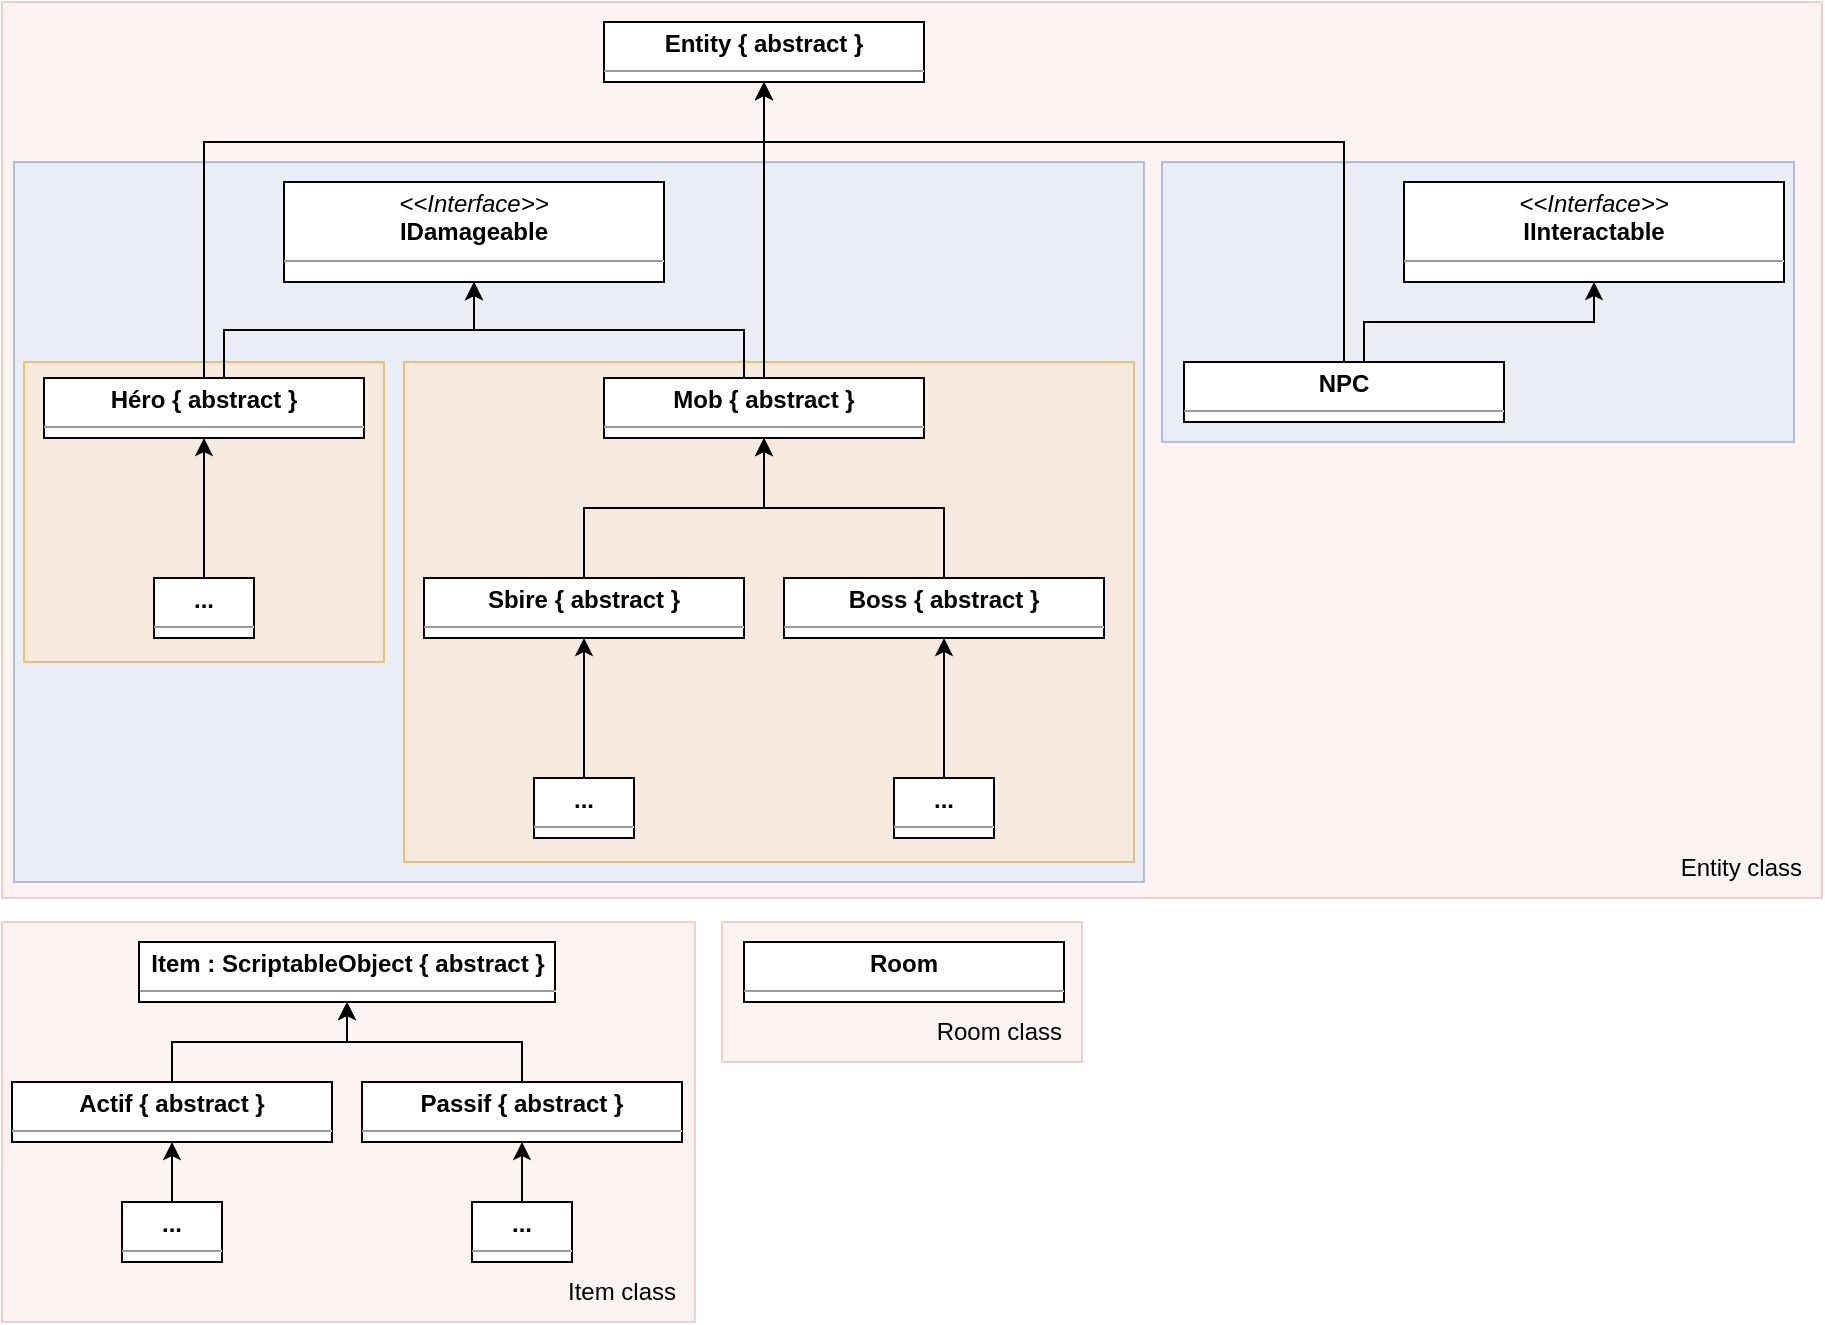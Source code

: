 <mxfile version="22.1.11" type="device">
  <diagram name="Page-1" id="e3btm0OC4dimI9vTf5fZ">
    <mxGraphModel dx="1766" dy="743" grid="1" gridSize="10" guides="1" tooltips="1" connect="1" arrows="1" fold="1" page="0" pageScale="1" pageWidth="827" pageHeight="1169" math="0" shadow="0">
      <root>
        <mxCell id="0" />
        <mxCell id="1" parent="0" />
        <mxCell id="79uxCP8dQ2o5qbtsnjEf-32" value="" style="rounded=0;whiteSpace=wrap;html=1;fillColor=#f8cecc;strokeColor=#b85450;opacity=25;" vertex="1" parent="1">
          <mxGeometry x="-40" y="510" width="346.5" height="200" as="geometry" />
        </mxCell>
        <mxCell id="79uxCP8dQ2o5qbtsnjEf-20" value="" style="rounded=0;whiteSpace=wrap;html=1;fillColor=#f8cecc;strokeColor=#b85450;opacity=25;" vertex="1" parent="1">
          <mxGeometry x="320" y="510" width="180" height="70" as="geometry" />
        </mxCell>
        <mxCell id="79uxCP8dQ2o5qbtsnjEf-15" value="" style="rounded=0;whiteSpace=wrap;html=1;fillColor=#f8cecc;strokeColor=#b85450;opacity=25;" vertex="1" parent="1">
          <mxGeometry x="-40" y="50" width="910" height="448" as="geometry" />
        </mxCell>
        <mxCell id="79uxCP8dQ2o5qbtsnjEf-18" value="" style="rounded=0;whiteSpace=wrap;html=1;fillColor=#dae8fc;strokeColor=#6c8ebf;opacity=50;" vertex="1" parent="1">
          <mxGeometry x="540" y="130" width="316" height="140" as="geometry" />
        </mxCell>
        <mxCell id="79uxCP8dQ2o5qbtsnjEf-9" value="" style="rounded=0;whiteSpace=wrap;html=1;fillColor=#dae8fc;strokeColor=#6c8ebf;opacity=50;" vertex="1" parent="1">
          <mxGeometry x="-34" y="130" width="565" height="360" as="geometry" />
        </mxCell>
        <mxCell id="79uxCP8dQ2o5qbtsnjEf-10" value="" style="rounded=0;whiteSpace=wrap;html=1;fillColor=#ffe6cc;strokeColor=#d79b00;opacity=50;" vertex="1" parent="1">
          <mxGeometry x="-29" y="230" width="180" height="150" as="geometry" />
        </mxCell>
        <mxCell id="79uxCP8dQ2o5qbtsnjEf-8" value="" style="rounded=0;whiteSpace=wrap;html=1;fillColor=#ffe6cc;strokeColor=#d79b00;opacity=50;" vertex="1" parent="1">
          <mxGeometry x="161" y="230" width="365" height="250" as="geometry" />
        </mxCell>
        <mxCell id="QFbHyOYM3DbjXeHlkywJ-11" style="edgeStyle=orthogonalEdgeStyle;rounded=0;orthogonalLoop=1;jettySize=auto;html=1;" parent="1" source="QFbHyOYM3DbjXeHlkywJ-2" target="QFbHyOYM3DbjXeHlkywJ-5" edge="1">
          <mxGeometry relative="1" as="geometry">
            <Array as="points">
              <mxPoint x="61" y="120" />
              <mxPoint x="341" y="120" />
            </Array>
          </mxGeometry>
        </mxCell>
        <mxCell id="79uxCP8dQ2o5qbtsnjEf-6" style="edgeStyle=orthogonalEdgeStyle;rounded=0;orthogonalLoop=1;jettySize=auto;html=1;" edge="1" parent="1" source="QFbHyOYM3DbjXeHlkywJ-2" target="79uxCP8dQ2o5qbtsnjEf-1">
          <mxGeometry relative="1" as="geometry">
            <Array as="points">
              <mxPoint x="71" y="214" />
              <mxPoint x="196" y="214" />
            </Array>
          </mxGeometry>
        </mxCell>
        <mxCell id="QFbHyOYM3DbjXeHlkywJ-2" value="&lt;p style=&quot;margin:0px;margin-top:4px;text-align:center;&quot;&gt;&lt;b&gt;Héro { abstract }&lt;/b&gt;&lt;/p&gt;&lt;hr size=&quot;1&quot;&gt;&lt;p style=&quot;margin:0px;margin-left:4px;&quot;&gt;&lt;br&gt;&lt;/p&gt;" style="verticalAlign=top;align=left;overflow=fill;fontSize=12;fontFamily=Helvetica;html=1;whiteSpace=wrap;" parent="1" vertex="1">
          <mxGeometry x="-19" y="238" width="160" height="30" as="geometry" />
        </mxCell>
        <mxCell id="QFbHyOYM3DbjXeHlkywJ-10" style="edgeStyle=orthogonalEdgeStyle;rounded=0;orthogonalLoop=1;jettySize=auto;html=1;" parent="1" source="QFbHyOYM3DbjXeHlkywJ-3" target="QFbHyOYM3DbjXeHlkywJ-5" edge="1">
          <mxGeometry relative="1" as="geometry" />
        </mxCell>
        <mxCell id="79uxCP8dQ2o5qbtsnjEf-7" style="edgeStyle=orthogonalEdgeStyle;rounded=0;orthogonalLoop=1;jettySize=auto;html=1;" edge="1" parent="1" source="QFbHyOYM3DbjXeHlkywJ-3" target="79uxCP8dQ2o5qbtsnjEf-1">
          <mxGeometry relative="1" as="geometry">
            <Array as="points">
              <mxPoint x="331" y="214" />
              <mxPoint x="196" y="214" />
            </Array>
          </mxGeometry>
        </mxCell>
        <mxCell id="QFbHyOYM3DbjXeHlkywJ-3" value="&lt;p style=&quot;margin:0px;margin-top:4px;text-align:center;&quot;&gt;&lt;b&gt;Mob { abstract }&lt;/b&gt;&lt;/p&gt;&lt;hr size=&quot;1&quot;&gt;&lt;p style=&quot;margin:0px;margin-left:4px;&quot;&gt;&lt;br&gt;&lt;/p&gt;" style="verticalAlign=top;align=left;overflow=fill;fontSize=12;fontFamily=Helvetica;html=1;whiteSpace=wrap;" parent="1" vertex="1">
          <mxGeometry x="261" y="238" width="160" height="30" as="geometry" />
        </mxCell>
        <mxCell id="QFbHyOYM3DbjXeHlkywJ-8" style="edgeStyle=orthogonalEdgeStyle;rounded=0;orthogonalLoop=1;jettySize=auto;html=1;" parent="1" source="QFbHyOYM3DbjXeHlkywJ-4" target="QFbHyOYM3DbjXeHlkywJ-3" edge="1">
          <mxGeometry relative="1" as="geometry" />
        </mxCell>
        <mxCell id="QFbHyOYM3DbjXeHlkywJ-4" value="&lt;p style=&quot;margin:0px;margin-top:4px;text-align:center;&quot;&gt;&lt;b&gt;Sbire { abstract }&lt;/b&gt;&lt;/p&gt;&lt;hr size=&quot;1&quot;&gt;&lt;p style=&quot;margin:0px;margin-left:4px;&quot;&gt;&lt;br&gt;&lt;/p&gt;" style="verticalAlign=top;align=left;overflow=fill;fontSize=12;fontFamily=Helvetica;html=1;whiteSpace=wrap;" parent="1" vertex="1">
          <mxGeometry x="171" y="338" width="160" height="30" as="geometry" />
        </mxCell>
        <mxCell id="QFbHyOYM3DbjXeHlkywJ-5" value="&lt;p style=&quot;margin:0px;margin-top:4px;text-align:center;&quot;&gt;&lt;b&gt;Entity { abstract }&lt;/b&gt;&lt;/p&gt;&lt;hr size=&quot;1&quot;&gt;&lt;p style=&quot;margin:0px;margin-left:4px;&quot;&gt;&lt;br&gt;&lt;/p&gt;" style="verticalAlign=top;align=left;overflow=fill;fontSize=12;fontFamily=Helvetica;html=1;whiteSpace=wrap;" parent="1" vertex="1">
          <mxGeometry x="261" y="60" width="160" height="30" as="geometry" />
        </mxCell>
        <mxCell id="QFbHyOYM3DbjXeHlkywJ-9" style="edgeStyle=orthogonalEdgeStyle;rounded=0;orthogonalLoop=1;jettySize=auto;html=1;" parent="1" source="QFbHyOYM3DbjXeHlkywJ-6" target="QFbHyOYM3DbjXeHlkywJ-3" edge="1">
          <mxGeometry relative="1" as="geometry" />
        </mxCell>
        <mxCell id="QFbHyOYM3DbjXeHlkywJ-6" value="&lt;p style=&quot;margin:0px;margin-top:4px;text-align:center;&quot;&gt;&lt;b&gt;Boss { abstract }&lt;/b&gt;&lt;/p&gt;&lt;hr size=&quot;1&quot;&gt;&lt;p style=&quot;margin:0px;margin-left:4px;&quot;&gt;&lt;br&gt;&lt;/p&gt;" style="verticalAlign=top;align=left;overflow=fill;fontSize=12;fontFamily=Helvetica;html=1;whiteSpace=wrap;" parent="1" vertex="1">
          <mxGeometry x="351" y="338" width="160" height="30" as="geometry" />
        </mxCell>
        <mxCell id="QFbHyOYM3DbjXeHlkywJ-13" style="edgeStyle=orthogonalEdgeStyle;rounded=0;orthogonalLoop=1;jettySize=auto;html=1;" parent="1" source="QFbHyOYM3DbjXeHlkywJ-12" target="QFbHyOYM3DbjXeHlkywJ-5" edge="1">
          <mxGeometry relative="1" as="geometry">
            <Array as="points">
              <mxPoint x="631" y="120" />
              <mxPoint x="341" y="120" />
            </Array>
          </mxGeometry>
        </mxCell>
        <mxCell id="79uxCP8dQ2o5qbtsnjEf-12" style="edgeStyle=orthogonalEdgeStyle;rounded=0;orthogonalLoop=1;jettySize=auto;html=1;" edge="1" parent="1" source="QFbHyOYM3DbjXeHlkywJ-12" target="79uxCP8dQ2o5qbtsnjEf-11">
          <mxGeometry relative="1" as="geometry">
            <Array as="points">
              <mxPoint x="641" y="210" />
              <mxPoint x="756" y="210" />
            </Array>
          </mxGeometry>
        </mxCell>
        <mxCell id="QFbHyOYM3DbjXeHlkywJ-12" value="&lt;p style=&quot;margin:0px;margin-top:4px;text-align:center;&quot;&gt;&lt;b&gt;NPC&lt;/b&gt;&lt;/p&gt;&lt;hr size=&quot;1&quot;&gt;&lt;p style=&quot;margin:0px;margin-left:4px;&quot;&gt;&lt;br&gt;&lt;/p&gt;" style="verticalAlign=top;align=left;overflow=fill;fontSize=12;fontFamily=Helvetica;html=1;whiteSpace=wrap;" parent="1" vertex="1">
          <mxGeometry x="551" y="230" width="160" height="30" as="geometry" />
        </mxCell>
        <mxCell id="QFbHyOYM3DbjXeHlkywJ-15" style="edgeStyle=orthogonalEdgeStyle;rounded=0;orthogonalLoop=1;jettySize=auto;html=1;" parent="1" source="QFbHyOYM3DbjXeHlkywJ-14" target="QFbHyOYM3DbjXeHlkywJ-2" edge="1">
          <mxGeometry relative="1" as="geometry" />
        </mxCell>
        <mxCell id="QFbHyOYM3DbjXeHlkywJ-14" value="&lt;p style=&quot;margin:0px;margin-top:4px;text-align:center;&quot;&gt;&lt;b&gt;...&lt;/b&gt;&lt;/p&gt;&lt;hr size=&quot;1&quot;&gt;&lt;p style=&quot;margin:0px;margin-left:4px;&quot;&gt;&lt;br&gt;&lt;/p&gt;" style="verticalAlign=top;align=left;overflow=fill;fontSize=12;fontFamily=Helvetica;html=1;whiteSpace=wrap;" parent="1" vertex="1">
          <mxGeometry x="36" y="338" width="50" height="30" as="geometry" />
        </mxCell>
        <mxCell id="QFbHyOYM3DbjXeHlkywJ-17" style="edgeStyle=orthogonalEdgeStyle;rounded=0;orthogonalLoop=1;jettySize=auto;html=1;" parent="1" source="QFbHyOYM3DbjXeHlkywJ-16" target="QFbHyOYM3DbjXeHlkywJ-4" edge="1">
          <mxGeometry relative="1" as="geometry" />
        </mxCell>
        <mxCell id="QFbHyOYM3DbjXeHlkywJ-16" value="&lt;p style=&quot;margin:0px;margin-top:4px;text-align:center;&quot;&gt;&lt;b&gt;...&lt;/b&gt;&lt;/p&gt;&lt;hr size=&quot;1&quot;&gt;&lt;p style=&quot;margin:0px;margin-left:4px;&quot;&gt;&lt;br&gt;&lt;/p&gt;" style="verticalAlign=top;align=left;overflow=fill;fontSize=12;fontFamily=Helvetica;html=1;whiteSpace=wrap;" parent="1" vertex="1">
          <mxGeometry x="226" y="438" width="50" height="30" as="geometry" />
        </mxCell>
        <mxCell id="QFbHyOYM3DbjXeHlkywJ-19" style="edgeStyle=orthogonalEdgeStyle;rounded=0;orthogonalLoop=1;jettySize=auto;html=1;" parent="1" source="QFbHyOYM3DbjXeHlkywJ-18" target="QFbHyOYM3DbjXeHlkywJ-6" edge="1">
          <mxGeometry relative="1" as="geometry" />
        </mxCell>
        <mxCell id="QFbHyOYM3DbjXeHlkywJ-18" value="&lt;p style=&quot;margin:0px;margin-top:4px;text-align:center;&quot;&gt;&lt;b&gt;...&lt;/b&gt;&lt;/p&gt;&lt;hr size=&quot;1&quot;&gt;&lt;p style=&quot;margin:0px;margin-left:4px;&quot;&gt;&lt;br&gt;&lt;/p&gt;" style="verticalAlign=top;align=left;overflow=fill;fontSize=12;fontFamily=Helvetica;html=1;whiteSpace=wrap;" parent="1" vertex="1">
          <mxGeometry x="406" y="438" width="50" height="30" as="geometry" />
        </mxCell>
        <mxCell id="79uxCP8dQ2o5qbtsnjEf-1" value="&lt;p style=&quot;margin:0px;margin-top:4px;text-align:center;&quot;&gt;&lt;i&gt;&amp;lt;&amp;lt;Interface&amp;gt;&amp;gt;&lt;/i&gt;&lt;br&gt;&lt;b&gt;IDamageable&lt;/b&gt;&lt;/p&gt;&lt;hr size=&quot;1&quot;&gt;&lt;p style=&quot;margin:0px;margin-left:4px;&quot;&gt;&lt;br&gt;&lt;/p&gt;" style="verticalAlign=top;align=left;overflow=fill;fontSize=12;fontFamily=Helvetica;html=1;whiteSpace=wrap;" vertex="1" parent="1">
          <mxGeometry x="101" y="140" width="190" height="50" as="geometry" />
        </mxCell>
        <mxCell id="79uxCP8dQ2o5qbtsnjEf-11" value="&lt;p style=&quot;margin:0px;margin-top:4px;text-align:center;&quot;&gt;&lt;i&gt;&amp;lt;&amp;lt;Interface&amp;gt;&amp;gt;&lt;/i&gt;&lt;br&gt;&lt;b&gt;IInteractable&lt;/b&gt;&lt;/p&gt;&lt;hr size=&quot;1&quot;&gt;&lt;p style=&quot;margin:0px;margin-left:4px;&quot;&gt;&lt;br&gt;&lt;/p&gt;" style="verticalAlign=top;align=left;overflow=fill;fontSize=12;fontFamily=Helvetica;html=1;whiteSpace=wrap;" vertex="1" parent="1">
          <mxGeometry x="661" y="140" width="190" height="50" as="geometry" />
        </mxCell>
        <mxCell id="79uxCP8dQ2o5qbtsnjEf-16" value="Entity class" style="text;html=1;strokeColor=none;fillColor=none;align=right;verticalAlign=middle;whiteSpace=wrap;rounded=0;spacingRight=8;" vertex="1" parent="1">
          <mxGeometry x="680" y="468" width="190" height="30" as="geometry" />
        </mxCell>
        <mxCell id="79uxCP8dQ2o5qbtsnjEf-19" value="&lt;p style=&quot;margin:0px;margin-top:4px;text-align:center;&quot;&gt;&lt;b&gt;Room&lt;/b&gt;&lt;/p&gt;&lt;hr size=&quot;1&quot;&gt;&lt;p style=&quot;margin:0px;margin-left:4px;&quot;&gt;&lt;br&gt;&lt;/p&gt;" style="verticalAlign=top;align=left;overflow=fill;fontSize=12;fontFamily=Helvetica;html=1;whiteSpace=wrap;" vertex="1" parent="1">
          <mxGeometry x="331" y="520" width="160" height="30" as="geometry" />
        </mxCell>
        <mxCell id="79uxCP8dQ2o5qbtsnjEf-21" value="Room class" style="text;html=1;strokeColor=none;fillColor=none;align=right;verticalAlign=middle;whiteSpace=wrap;rounded=0;spacingRight=8;" vertex="1" parent="1">
          <mxGeometry x="325" y="550" width="175" height="30" as="geometry" />
        </mxCell>
        <mxCell id="79uxCP8dQ2o5qbtsnjEf-22" value="&lt;p style=&quot;margin:0px;margin-top:4px;text-align:center;&quot;&gt;&lt;b&gt;Item : ScriptableObject { abstract }&lt;/b&gt;&lt;/p&gt;&lt;hr size=&quot;1&quot;&gt;&lt;p style=&quot;margin:0px;margin-left:4px;&quot;&gt;&lt;br&gt;&lt;/p&gt;" style="verticalAlign=top;align=left;overflow=fill;fontSize=12;fontFamily=Helvetica;html=1;whiteSpace=wrap;" vertex="1" parent="1">
          <mxGeometry x="28.5" y="520" width="208" height="30" as="geometry" />
        </mxCell>
        <mxCell id="79uxCP8dQ2o5qbtsnjEf-26" style="edgeStyle=orthogonalEdgeStyle;rounded=0;orthogonalLoop=1;jettySize=auto;html=1;" edge="1" parent="1" source="79uxCP8dQ2o5qbtsnjEf-23" target="79uxCP8dQ2o5qbtsnjEf-22">
          <mxGeometry relative="1" as="geometry" />
        </mxCell>
        <mxCell id="79uxCP8dQ2o5qbtsnjEf-23" value="&lt;p style=&quot;margin:0px;margin-top:4px;text-align:center;&quot;&gt;&lt;b&gt;Actif { abstract }&lt;/b&gt;&lt;/p&gt;&lt;hr size=&quot;1&quot;&gt;&lt;p style=&quot;margin:0px;margin-left:4px;&quot;&gt;&lt;br&gt;&lt;/p&gt;" style="verticalAlign=top;align=left;overflow=fill;fontSize=12;fontFamily=Helvetica;html=1;whiteSpace=wrap;" vertex="1" parent="1">
          <mxGeometry x="-35" y="590" width="160" height="30" as="geometry" />
        </mxCell>
        <mxCell id="79uxCP8dQ2o5qbtsnjEf-27" style="edgeStyle=orthogonalEdgeStyle;rounded=0;orthogonalLoop=1;jettySize=auto;html=1;" edge="1" parent="1" source="79uxCP8dQ2o5qbtsnjEf-24" target="79uxCP8dQ2o5qbtsnjEf-23">
          <mxGeometry relative="1" as="geometry" />
        </mxCell>
        <mxCell id="79uxCP8dQ2o5qbtsnjEf-24" value="&lt;p style=&quot;margin:0px;margin-top:4px;text-align:center;&quot;&gt;&lt;b&gt;...&lt;/b&gt;&lt;/p&gt;&lt;hr size=&quot;1&quot;&gt;&lt;p style=&quot;margin:0px;margin-left:4px;&quot;&gt;&lt;br&gt;&lt;/p&gt;" style="verticalAlign=top;align=left;overflow=fill;fontSize=12;fontFamily=Helvetica;html=1;whiteSpace=wrap;" vertex="1" parent="1">
          <mxGeometry x="20" y="650" width="50" height="30" as="geometry" />
        </mxCell>
        <mxCell id="79uxCP8dQ2o5qbtsnjEf-31" style="edgeStyle=orthogonalEdgeStyle;rounded=0;orthogonalLoop=1;jettySize=auto;html=1;" edge="1" parent="1" source="79uxCP8dQ2o5qbtsnjEf-28" target="79uxCP8dQ2o5qbtsnjEf-22">
          <mxGeometry relative="1" as="geometry" />
        </mxCell>
        <mxCell id="79uxCP8dQ2o5qbtsnjEf-28" value="&lt;p style=&quot;margin:0px;margin-top:4px;text-align:center;&quot;&gt;&lt;b&gt;Passif { abstract }&lt;/b&gt;&lt;/p&gt;&lt;hr size=&quot;1&quot;&gt;&lt;p style=&quot;margin:0px;margin-left:4px;&quot;&gt;&lt;br&gt;&lt;/p&gt;" style="verticalAlign=top;align=left;overflow=fill;fontSize=12;fontFamily=Helvetica;html=1;whiteSpace=wrap;" vertex="1" parent="1">
          <mxGeometry x="140" y="590" width="160" height="30" as="geometry" />
        </mxCell>
        <mxCell id="79uxCP8dQ2o5qbtsnjEf-29" style="edgeStyle=orthogonalEdgeStyle;rounded=0;orthogonalLoop=1;jettySize=auto;html=1;" edge="1" parent="1" source="79uxCP8dQ2o5qbtsnjEf-30" target="79uxCP8dQ2o5qbtsnjEf-28">
          <mxGeometry relative="1" as="geometry" />
        </mxCell>
        <mxCell id="79uxCP8dQ2o5qbtsnjEf-30" value="&lt;p style=&quot;margin:0px;margin-top:4px;text-align:center;&quot;&gt;&lt;b&gt;...&lt;/b&gt;&lt;/p&gt;&lt;hr size=&quot;1&quot;&gt;&lt;p style=&quot;margin:0px;margin-left:4px;&quot;&gt;&lt;br&gt;&lt;/p&gt;" style="verticalAlign=top;align=left;overflow=fill;fontSize=12;fontFamily=Helvetica;html=1;whiteSpace=wrap;" vertex="1" parent="1">
          <mxGeometry x="195" y="650" width="50" height="30" as="geometry" />
        </mxCell>
        <mxCell id="79uxCP8dQ2o5qbtsnjEf-33" value="Item class" style="text;html=1;strokeColor=none;fillColor=none;align=right;verticalAlign=middle;whiteSpace=wrap;rounded=0;spacingRight=8;" vertex="1" parent="1">
          <mxGeometry x="121.5" y="680" width="185" height="30" as="geometry" />
        </mxCell>
      </root>
    </mxGraphModel>
  </diagram>
</mxfile>
